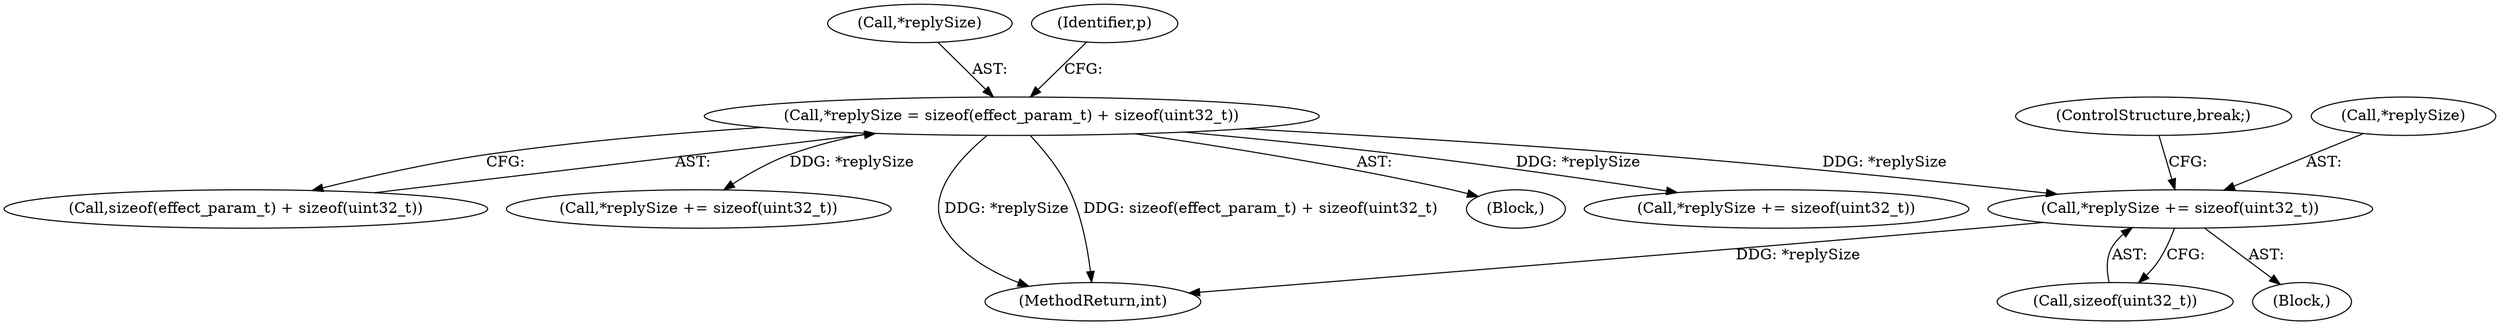 digraph "0_Android_557bd7bfe6c4895faee09e46fc9b5304a956c8b7@API" {
"1000426" [label="(Call,*replySize += sizeof(uint32_t))"];
"1000376" [label="(Call,*replySize = sizeof(effect_param_t) + sizeof(uint32_t))"];
"1000406" [label="(Block,)"];
"1000316" [label="(Block,)"];
"1000451" [label="(Call,*replySize += sizeof(uint32_t))"];
"1000426" [label="(Call,*replySize += sizeof(uint32_t))"];
"1000429" [label="(Call,sizeof(uint32_t))"];
"1000377" [label="(Call,*replySize)"];
"1000379" [label="(Call,sizeof(effect_param_t) + sizeof(uint32_t))"];
"1000476" [label="(Call,*replySize += sizeof(uint32_t))"];
"1001060" [label="(MethodReturn,int)"];
"1000431" [label="(ControlStructure,break;)"];
"1000387" [label="(Identifier,p)"];
"1000376" [label="(Call,*replySize = sizeof(effect_param_t) + sizeof(uint32_t))"];
"1000427" [label="(Call,*replySize)"];
"1000426" -> "1000406"  [label="AST: "];
"1000426" -> "1000429"  [label="CFG: "];
"1000427" -> "1000426"  [label="AST: "];
"1000429" -> "1000426"  [label="AST: "];
"1000431" -> "1000426"  [label="CFG: "];
"1000426" -> "1001060"  [label="DDG: *replySize"];
"1000376" -> "1000426"  [label="DDG: *replySize"];
"1000376" -> "1000316"  [label="AST: "];
"1000376" -> "1000379"  [label="CFG: "];
"1000377" -> "1000376"  [label="AST: "];
"1000379" -> "1000376"  [label="AST: "];
"1000387" -> "1000376"  [label="CFG: "];
"1000376" -> "1001060"  [label="DDG: *replySize"];
"1000376" -> "1001060"  [label="DDG: sizeof(effect_param_t) + sizeof(uint32_t)"];
"1000376" -> "1000451"  [label="DDG: *replySize"];
"1000376" -> "1000476"  [label="DDG: *replySize"];
}
